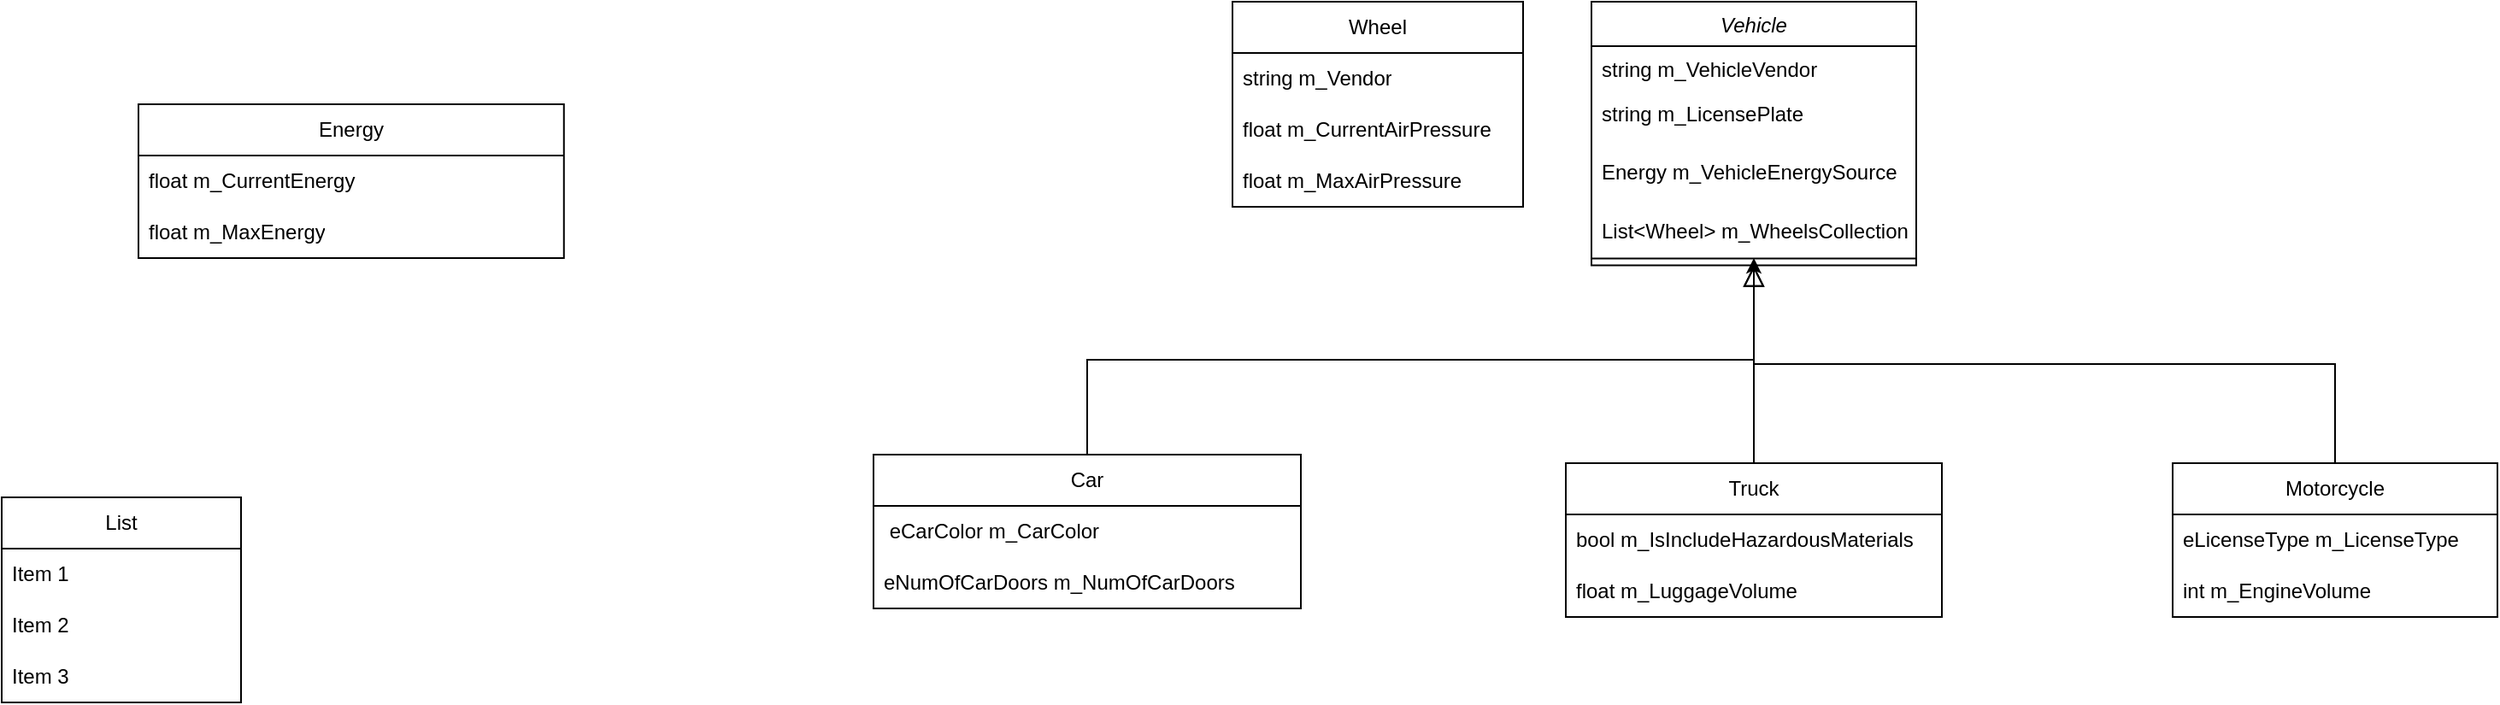 <mxfile version="24.7.14">
  <diagram id="C5RBs43oDa-KdzZeNtuy" name="Page-1">
    <mxGraphModel dx="1775" dy="736" grid="1" gridSize="10" guides="1" tooltips="1" connect="1" arrows="1" fold="1" page="1" pageScale="1" pageWidth="827" pageHeight="1169" math="0" shadow="0">
      <root>
        <mxCell id="WIyWlLk6GJQsqaUBKTNV-0" />
        <mxCell id="WIyWlLk6GJQsqaUBKTNV-1" parent="WIyWlLk6GJQsqaUBKTNV-0" />
        <mxCell id="zkfFHV4jXpPFQw0GAbJ--0" value="Vehicle" style="swimlane;fontStyle=2;align=center;verticalAlign=top;childLayout=stackLayout;horizontal=1;startSize=26;horizontalStack=0;resizeParent=1;resizeLast=0;collapsible=1;marginBottom=0;rounded=0;shadow=0;strokeWidth=1;" parent="WIyWlLk6GJQsqaUBKTNV-1" vertex="1">
          <mxGeometry x="220" y="90" width="190" height="154.26" as="geometry">
            <mxRectangle x="230" y="140" width="160" height="26" as="alternateBounds" />
          </mxGeometry>
        </mxCell>
        <mxCell id="zkfFHV4jXpPFQw0GAbJ--1" value="string m_VehicleVendor " style="text;align=left;verticalAlign=top;spacingLeft=4;spacingRight=4;overflow=hidden;rotatable=0;points=[[0,0.5],[1,0.5]];portConstraint=eastwest;" parent="zkfFHV4jXpPFQw0GAbJ--0" vertex="1">
          <mxGeometry y="26" width="190" height="26" as="geometry" />
        </mxCell>
        <mxCell id="TZ9-qM-QMGwBviqNdzM3-2" value="string m_LicensePlate" style="text;align=left;verticalAlign=top;spacingLeft=4;spacingRight=4;overflow=hidden;rotatable=0;points=[[0,0.5],[1,0.5]];portConstraint=eastwest;rounded=0;shadow=0;html=0;" vertex="1" parent="zkfFHV4jXpPFQw0GAbJ--0">
          <mxGeometry y="52" width="190" height="34.13" as="geometry" />
        </mxCell>
        <mxCell id="zkfFHV4jXpPFQw0GAbJ--2" value="Energy m_VehicleEnergySource" style="text;align=left;verticalAlign=top;spacingLeft=4;spacingRight=4;overflow=hidden;rotatable=0;points=[[0,0.5],[1,0.5]];portConstraint=eastwest;rounded=0;shadow=0;html=0;" parent="zkfFHV4jXpPFQw0GAbJ--0" vertex="1">
          <mxGeometry y="86.13" width="190" height="34.13" as="geometry" />
        </mxCell>
        <mxCell id="zkfFHV4jXpPFQw0GAbJ--3" value="List&lt;Wheel&gt; m_WheelsCollection;" style="text;align=left;verticalAlign=top;spacingLeft=4;spacingRight=4;overflow=hidden;rotatable=0;points=[[0,0.5],[1,0.5]];portConstraint=eastwest;rounded=0;shadow=0;html=0;" parent="zkfFHV4jXpPFQw0GAbJ--0" vertex="1">
          <mxGeometry y="120.26" width="190" height="26" as="geometry" />
        </mxCell>
        <mxCell id="zkfFHV4jXpPFQw0GAbJ--4" value="" style="line;html=1;strokeWidth=1;align=left;verticalAlign=middle;spacingTop=-1;spacingLeft=3;spacingRight=3;rotatable=0;labelPosition=right;points=[];portConstraint=eastwest;" parent="zkfFHV4jXpPFQw0GAbJ--0" vertex="1">
          <mxGeometry y="146.26" width="190" height="8" as="geometry" />
        </mxCell>
        <mxCell id="zkfFHV4jXpPFQw0GAbJ--12" value="" style="endArrow=block;endSize=10;endFill=0;shadow=0;strokeWidth=1;rounded=0;curved=0;edgeStyle=elbowEdgeStyle;elbow=vertical;exitX=0.5;exitY=0;exitDx=0;exitDy=0;" parent="WIyWlLk6GJQsqaUBKTNV-1" source="TZ9-qM-QMGwBviqNdzM3-3" target="zkfFHV4jXpPFQw0GAbJ--0" edge="1">
          <mxGeometry width="160" relative="1" as="geometry">
            <mxPoint x="40" y="360" as="sourcePoint" />
            <mxPoint x="200" y="203" as="targetPoint" />
          </mxGeometry>
        </mxCell>
        <mxCell id="zkfFHV4jXpPFQw0GAbJ--16" value="" style="endArrow=block;endSize=10;endFill=0;shadow=0;strokeWidth=1;rounded=0;curved=0;edgeStyle=elbowEdgeStyle;elbow=vertical;exitX=0.5;exitY=0;exitDx=0;exitDy=0;" parent="WIyWlLk6GJQsqaUBKTNV-1" source="TZ9-qM-QMGwBviqNdzM3-9" target="zkfFHV4jXpPFQw0GAbJ--0" edge="1">
          <mxGeometry width="160" relative="1" as="geometry">
            <mxPoint x="660" y="360" as="sourcePoint" />
            <mxPoint x="310" y="271" as="targetPoint" />
          </mxGeometry>
        </mxCell>
        <mxCell id="TZ9-qM-QMGwBviqNdzM3-3" value="Car" style="swimlane;fontStyle=0;childLayout=stackLayout;horizontal=1;startSize=30;horizontalStack=0;resizeParent=1;resizeParentMax=0;resizeLast=0;collapsible=1;marginBottom=0;whiteSpace=wrap;html=1;" vertex="1" parent="WIyWlLk6GJQsqaUBKTNV-1">
          <mxGeometry x="-200" y="355" width="250" height="90" as="geometry" />
        </mxCell>
        <mxCell id="TZ9-qM-QMGwBviqNdzM3-4" value="&amp;nbsp;eCarColor m_CarColor" style="text;strokeColor=none;fillColor=none;align=left;verticalAlign=middle;spacingLeft=4;spacingRight=4;overflow=hidden;points=[[0,0.5],[1,0.5]];portConstraint=eastwest;rotatable=0;whiteSpace=wrap;html=1;" vertex="1" parent="TZ9-qM-QMGwBviqNdzM3-3">
          <mxGeometry y="30" width="250" height="30" as="geometry" />
        </mxCell>
        <mxCell id="TZ9-qM-QMGwBviqNdzM3-5" value="eNumOfCarDoors m_NumOfCarDoors" style="text;strokeColor=none;fillColor=none;align=left;verticalAlign=middle;spacingLeft=4;spacingRight=4;overflow=hidden;points=[[0,0.5],[1,0.5]];portConstraint=eastwest;rotatable=0;whiteSpace=wrap;html=1;" vertex="1" parent="TZ9-qM-QMGwBviqNdzM3-3">
          <mxGeometry y="60" width="250" height="30" as="geometry" />
        </mxCell>
        <mxCell id="TZ9-qM-QMGwBviqNdzM3-9" value="Motorcycle" style="swimlane;fontStyle=0;childLayout=stackLayout;horizontal=1;startSize=30;horizontalStack=0;resizeParent=1;resizeParentMax=0;resizeLast=0;collapsible=1;marginBottom=0;whiteSpace=wrap;html=1;" vertex="1" parent="WIyWlLk6GJQsqaUBKTNV-1">
          <mxGeometry x="560" y="360" width="190" height="90" as="geometry" />
        </mxCell>
        <mxCell id="TZ9-qM-QMGwBviqNdzM3-10" value="eLicenseType m_LicenseType" style="text;strokeColor=none;fillColor=none;align=left;verticalAlign=middle;spacingLeft=4;spacingRight=4;overflow=hidden;points=[[0,0.5],[1,0.5]];portConstraint=eastwest;rotatable=0;whiteSpace=wrap;html=1;" vertex="1" parent="TZ9-qM-QMGwBviqNdzM3-9">
          <mxGeometry y="30" width="190" height="30" as="geometry" />
        </mxCell>
        <mxCell id="TZ9-qM-QMGwBviqNdzM3-11" value="int m_EngineVolume" style="text;strokeColor=none;fillColor=none;align=left;verticalAlign=middle;spacingLeft=4;spacingRight=4;overflow=hidden;points=[[0,0.5],[1,0.5]];portConstraint=eastwest;rotatable=0;whiteSpace=wrap;html=1;" vertex="1" parent="TZ9-qM-QMGwBviqNdzM3-9">
          <mxGeometry y="60" width="190" height="30" as="geometry" />
        </mxCell>
        <mxCell id="TZ9-qM-QMGwBviqNdzM3-13" value="Wheel" style="swimlane;fontStyle=0;childLayout=stackLayout;horizontal=1;startSize=30;horizontalStack=0;resizeParent=1;resizeParentMax=0;resizeLast=0;collapsible=1;marginBottom=0;whiteSpace=wrap;html=1;" vertex="1" parent="WIyWlLk6GJQsqaUBKTNV-1">
          <mxGeometry x="10" y="90" width="170" height="120" as="geometry" />
        </mxCell>
        <mxCell id="TZ9-qM-QMGwBviqNdzM3-14" value="string m_Vendor" style="text;strokeColor=none;fillColor=none;align=left;verticalAlign=middle;spacingLeft=4;spacingRight=4;overflow=hidden;points=[[0,0.5],[1,0.5]];portConstraint=eastwest;rotatable=0;whiteSpace=wrap;html=1;" vertex="1" parent="TZ9-qM-QMGwBviqNdzM3-13">
          <mxGeometry y="30" width="170" height="30" as="geometry" />
        </mxCell>
        <mxCell id="TZ9-qM-QMGwBviqNdzM3-15" value="float m_CurrentAirPressure" style="text;strokeColor=none;fillColor=none;align=left;verticalAlign=middle;spacingLeft=4;spacingRight=4;overflow=hidden;points=[[0,0.5],[1,0.5]];portConstraint=eastwest;rotatable=0;whiteSpace=wrap;html=1;" vertex="1" parent="TZ9-qM-QMGwBviqNdzM3-13">
          <mxGeometry y="60" width="170" height="30" as="geometry" />
        </mxCell>
        <mxCell id="TZ9-qM-QMGwBviqNdzM3-16" value="float m_MaxAirPressure" style="text;strokeColor=none;fillColor=none;align=left;verticalAlign=middle;spacingLeft=4;spacingRight=4;overflow=hidden;points=[[0,0.5],[1,0.5]];portConstraint=eastwest;rotatable=0;whiteSpace=wrap;html=1;" vertex="1" parent="TZ9-qM-QMGwBviqNdzM3-13">
          <mxGeometry y="90" width="170" height="30" as="geometry" />
        </mxCell>
        <mxCell id="TZ9-qM-QMGwBviqNdzM3-22" style="edgeStyle=orthogonalEdgeStyle;rounded=0;orthogonalLoop=1;jettySize=auto;html=1;" edge="1" parent="WIyWlLk6GJQsqaUBKTNV-1" source="TZ9-qM-QMGwBviqNdzM3-17">
          <mxGeometry relative="1" as="geometry">
            <mxPoint x="315" y="240" as="targetPoint" />
          </mxGeometry>
        </mxCell>
        <mxCell id="TZ9-qM-QMGwBviqNdzM3-17" value="Truck" style="swimlane;fontStyle=0;childLayout=stackLayout;horizontal=1;startSize=30;horizontalStack=0;resizeParent=1;resizeParentMax=0;resizeLast=0;collapsible=1;marginBottom=0;whiteSpace=wrap;html=1;" vertex="1" parent="WIyWlLk6GJQsqaUBKTNV-1">
          <mxGeometry x="205" y="360" width="220" height="90" as="geometry" />
        </mxCell>
        <mxCell id="TZ9-qM-QMGwBviqNdzM3-18" value="bool m_IsIncludeHazardousMaterials" style="text;strokeColor=none;fillColor=none;align=left;verticalAlign=middle;spacingLeft=4;spacingRight=4;overflow=hidden;points=[[0,0.5],[1,0.5]];portConstraint=eastwest;rotatable=0;whiteSpace=wrap;html=1;" vertex="1" parent="TZ9-qM-QMGwBviqNdzM3-17">
          <mxGeometry y="30" width="220" height="30" as="geometry" />
        </mxCell>
        <mxCell id="TZ9-qM-QMGwBviqNdzM3-19" value="float m_LuggageVolume" style="text;strokeColor=none;fillColor=none;align=left;verticalAlign=middle;spacingLeft=4;spacingRight=4;overflow=hidden;points=[[0,0.5],[1,0.5]];portConstraint=eastwest;rotatable=0;whiteSpace=wrap;html=1;" vertex="1" parent="TZ9-qM-QMGwBviqNdzM3-17">
          <mxGeometry y="60" width="220" height="30" as="geometry" />
        </mxCell>
        <mxCell id="TZ9-qM-QMGwBviqNdzM3-23" value="Energy" style="swimlane;fontStyle=0;childLayout=stackLayout;horizontal=1;startSize=30;horizontalStack=0;resizeParent=1;resizeParentMax=0;resizeLast=0;collapsible=1;marginBottom=0;whiteSpace=wrap;html=1;" vertex="1" parent="WIyWlLk6GJQsqaUBKTNV-1">
          <mxGeometry x="-630" y="150" width="248.89" height="90" as="geometry">
            <mxRectangle x="-630" y="150" width="80" height="30" as="alternateBounds" />
          </mxGeometry>
        </mxCell>
        <mxCell id="TZ9-qM-QMGwBviqNdzM3-24" value="float m_CurrentEnergy" style="text;strokeColor=none;fillColor=none;align=left;verticalAlign=middle;spacingLeft=4;spacingRight=4;overflow=hidden;points=[[0,0.5],[1,0.5]];portConstraint=eastwest;rotatable=0;whiteSpace=wrap;html=1;" vertex="1" parent="TZ9-qM-QMGwBviqNdzM3-23">
          <mxGeometry y="30" width="248.89" height="30" as="geometry" />
        </mxCell>
        <mxCell id="TZ9-qM-QMGwBviqNdzM3-25" value="float m_MaxEnergy" style="text;strokeColor=none;fillColor=none;align=left;verticalAlign=middle;spacingLeft=4;spacingRight=4;overflow=hidden;points=[[0,0.5],[1,0.5]];portConstraint=eastwest;rotatable=0;whiteSpace=wrap;html=1;" vertex="1" parent="TZ9-qM-QMGwBviqNdzM3-23">
          <mxGeometry y="60" width="248.89" height="30" as="geometry" />
        </mxCell>
        <mxCell id="TZ9-qM-QMGwBviqNdzM3-31" value="List" style="swimlane;fontStyle=0;childLayout=stackLayout;horizontal=1;startSize=30;horizontalStack=0;resizeParent=1;resizeParentMax=0;resizeLast=0;collapsible=1;marginBottom=0;whiteSpace=wrap;html=1;" vertex="1" parent="WIyWlLk6GJQsqaUBKTNV-1">
          <mxGeometry x="-710" y="380" width="140" height="120" as="geometry" />
        </mxCell>
        <mxCell id="TZ9-qM-QMGwBviqNdzM3-32" value="Item 1" style="text;strokeColor=none;fillColor=none;align=left;verticalAlign=middle;spacingLeft=4;spacingRight=4;overflow=hidden;points=[[0,0.5],[1,0.5]];portConstraint=eastwest;rotatable=0;whiteSpace=wrap;html=1;" vertex="1" parent="TZ9-qM-QMGwBviqNdzM3-31">
          <mxGeometry y="30" width="140" height="30" as="geometry" />
        </mxCell>
        <mxCell id="TZ9-qM-QMGwBviqNdzM3-33" value="Item 2" style="text;strokeColor=none;fillColor=none;align=left;verticalAlign=middle;spacingLeft=4;spacingRight=4;overflow=hidden;points=[[0,0.5],[1,0.5]];portConstraint=eastwest;rotatable=0;whiteSpace=wrap;html=1;" vertex="1" parent="TZ9-qM-QMGwBviqNdzM3-31">
          <mxGeometry y="60" width="140" height="30" as="geometry" />
        </mxCell>
        <mxCell id="TZ9-qM-QMGwBviqNdzM3-34" value="Item 3" style="text;strokeColor=none;fillColor=none;align=left;verticalAlign=middle;spacingLeft=4;spacingRight=4;overflow=hidden;points=[[0,0.5],[1,0.5]];portConstraint=eastwest;rotatable=0;whiteSpace=wrap;html=1;" vertex="1" parent="TZ9-qM-QMGwBviqNdzM3-31">
          <mxGeometry y="90" width="140" height="30" as="geometry" />
        </mxCell>
      </root>
    </mxGraphModel>
  </diagram>
</mxfile>
